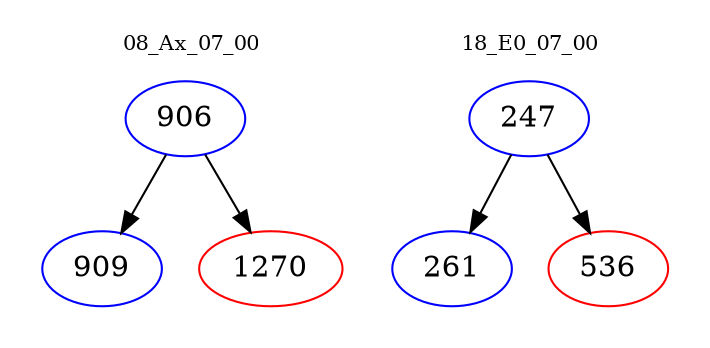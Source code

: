 digraph{
subgraph cluster_0 {
color = white
label = "08_Ax_07_00";
fontsize=10;
T0_906 [label="906", color="blue"]
T0_906 -> T0_909 [color="black"]
T0_909 [label="909", color="blue"]
T0_906 -> T0_1270 [color="black"]
T0_1270 [label="1270", color="red"]
}
subgraph cluster_1 {
color = white
label = "18_E0_07_00";
fontsize=10;
T1_247 [label="247", color="blue"]
T1_247 -> T1_261 [color="black"]
T1_261 [label="261", color="blue"]
T1_247 -> T1_536 [color="black"]
T1_536 [label="536", color="red"]
}
}
